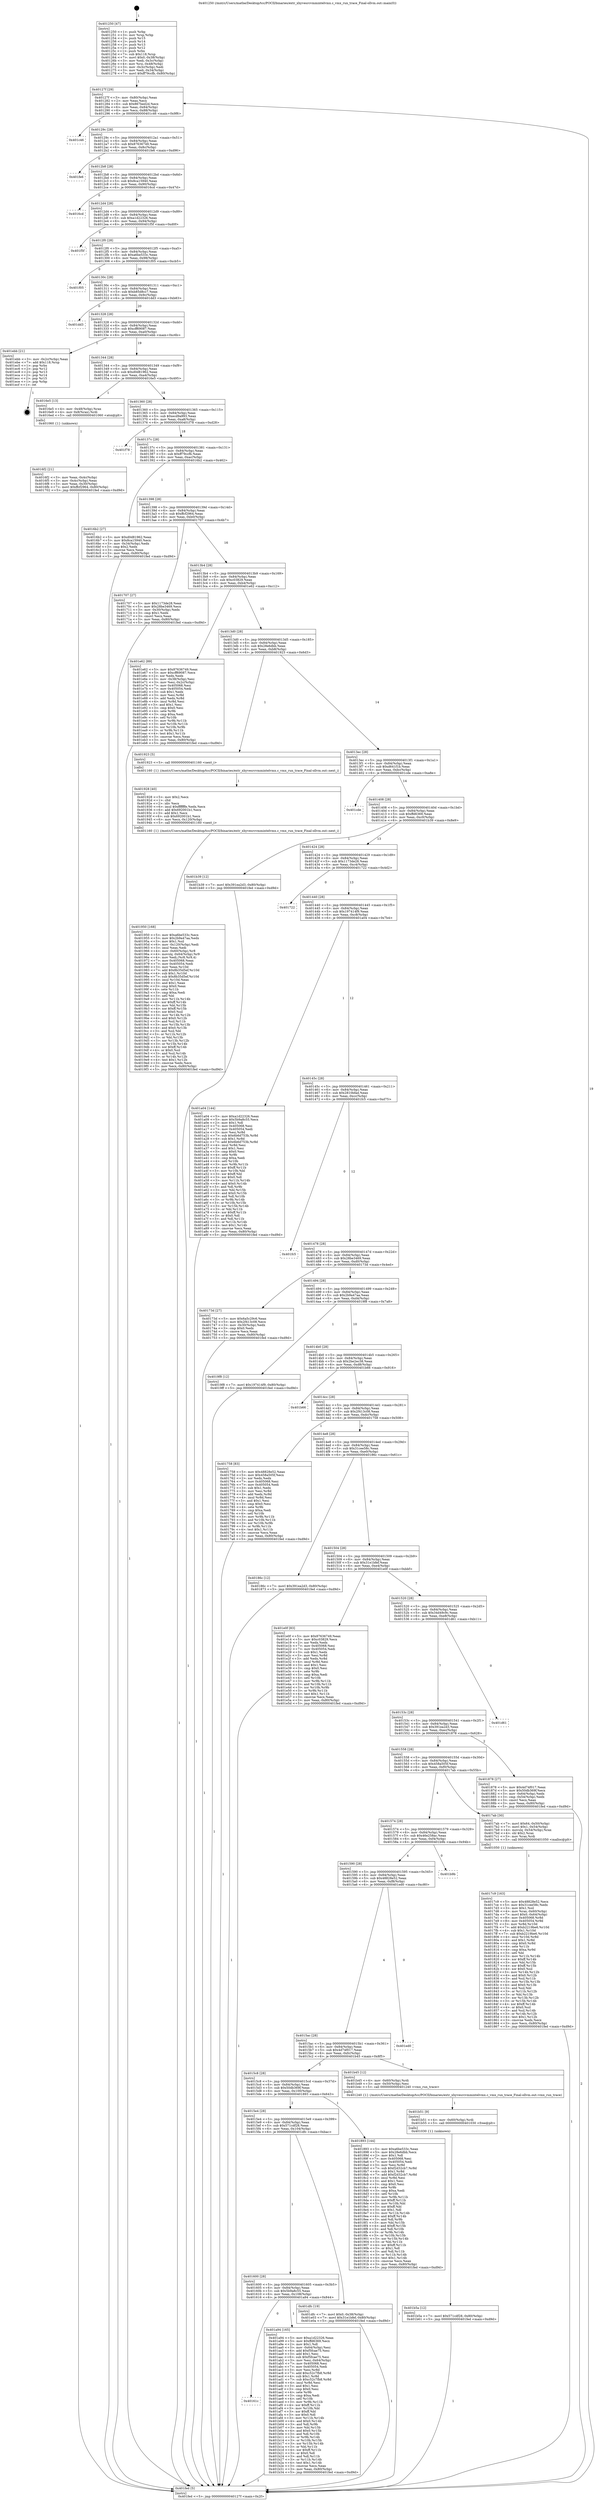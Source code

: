 digraph "0x401250" {
  label = "0x401250 (/mnt/c/Users/mathe/Desktop/tcc/POCII/binaries/extr_xhyvesrcvmmintelvmx.c_vmx_run_trace_Final-ollvm.out::main(0))"
  labelloc = "t"
  node[shape=record]

  Entry [label="",width=0.3,height=0.3,shape=circle,fillcolor=black,style=filled]
  "0x40127f" [label="{
     0x40127f [29]\l
     | [instrs]\l
     &nbsp;&nbsp;0x40127f \<+3\>: mov -0x80(%rbp),%eax\l
     &nbsp;&nbsp;0x401282 \<+2\>: mov %eax,%ecx\l
     &nbsp;&nbsp;0x401284 \<+6\>: sub $0x867bed2d,%ecx\l
     &nbsp;&nbsp;0x40128a \<+6\>: mov %eax,-0x84(%rbp)\l
     &nbsp;&nbsp;0x401290 \<+6\>: mov %ecx,-0x88(%rbp)\l
     &nbsp;&nbsp;0x401296 \<+6\>: je 0000000000401c46 \<main+0x9f6\>\l
  }"]
  "0x401c46" [label="{
     0x401c46\l
  }", style=dashed]
  "0x40129c" [label="{
     0x40129c [28]\l
     | [instrs]\l
     &nbsp;&nbsp;0x40129c \<+5\>: jmp 00000000004012a1 \<main+0x51\>\l
     &nbsp;&nbsp;0x4012a1 \<+6\>: mov -0x84(%rbp),%eax\l
     &nbsp;&nbsp;0x4012a7 \<+5\>: sub $0x87636749,%eax\l
     &nbsp;&nbsp;0x4012ac \<+6\>: mov %eax,-0x8c(%rbp)\l
     &nbsp;&nbsp;0x4012b2 \<+6\>: je 0000000000401fe6 \<main+0xd96\>\l
  }"]
  Exit [label="",width=0.3,height=0.3,shape=circle,fillcolor=black,style=filled,peripheries=2]
  "0x401fe6" [label="{
     0x401fe6\l
  }", style=dashed]
  "0x4012b8" [label="{
     0x4012b8 [28]\l
     | [instrs]\l
     &nbsp;&nbsp;0x4012b8 \<+5\>: jmp 00000000004012bd \<main+0x6d\>\l
     &nbsp;&nbsp;0x4012bd \<+6\>: mov -0x84(%rbp),%eax\l
     &nbsp;&nbsp;0x4012c3 \<+5\>: sub $0x8ca15940,%eax\l
     &nbsp;&nbsp;0x4012c8 \<+6\>: mov %eax,-0x90(%rbp)\l
     &nbsp;&nbsp;0x4012ce \<+6\>: je 00000000004016cd \<main+0x47d\>\l
  }"]
  "0x401b5a" [label="{
     0x401b5a [12]\l
     | [instrs]\l
     &nbsp;&nbsp;0x401b5a \<+7\>: movl $0x571cdf28,-0x80(%rbp)\l
     &nbsp;&nbsp;0x401b61 \<+5\>: jmp 0000000000401fed \<main+0xd9d\>\l
  }"]
  "0x4016cd" [label="{
     0x4016cd\l
  }", style=dashed]
  "0x4012d4" [label="{
     0x4012d4 [28]\l
     | [instrs]\l
     &nbsp;&nbsp;0x4012d4 \<+5\>: jmp 00000000004012d9 \<main+0x89\>\l
     &nbsp;&nbsp;0x4012d9 \<+6\>: mov -0x84(%rbp),%eax\l
     &nbsp;&nbsp;0x4012df \<+5\>: sub $0xa1d22326,%eax\l
     &nbsp;&nbsp;0x4012e4 \<+6\>: mov %eax,-0x94(%rbp)\l
     &nbsp;&nbsp;0x4012ea \<+6\>: je 0000000000401f5f \<main+0xd0f\>\l
  }"]
  "0x401b51" [label="{
     0x401b51 [9]\l
     | [instrs]\l
     &nbsp;&nbsp;0x401b51 \<+4\>: mov -0x60(%rbp),%rdi\l
     &nbsp;&nbsp;0x401b55 \<+5\>: call 0000000000401030 \<free@plt\>\l
     | [calls]\l
     &nbsp;&nbsp;0x401030 \{1\} (unknown)\l
  }"]
  "0x401f5f" [label="{
     0x401f5f\l
  }", style=dashed]
  "0x4012f0" [label="{
     0x4012f0 [28]\l
     | [instrs]\l
     &nbsp;&nbsp;0x4012f0 \<+5\>: jmp 00000000004012f5 \<main+0xa5\>\l
     &nbsp;&nbsp;0x4012f5 \<+6\>: mov -0x84(%rbp),%eax\l
     &nbsp;&nbsp;0x4012fb \<+5\>: sub $0xa6be533c,%eax\l
     &nbsp;&nbsp;0x401300 \<+6\>: mov %eax,-0x98(%rbp)\l
     &nbsp;&nbsp;0x401306 \<+6\>: je 0000000000401f05 \<main+0xcb5\>\l
  }"]
  "0x40161c" [label="{
     0x40161c\l
  }", style=dashed]
  "0x401f05" [label="{
     0x401f05\l
  }", style=dashed]
  "0x40130c" [label="{
     0x40130c [28]\l
     | [instrs]\l
     &nbsp;&nbsp;0x40130c \<+5\>: jmp 0000000000401311 \<main+0xc1\>\l
     &nbsp;&nbsp;0x401311 \<+6\>: mov -0x84(%rbp),%eax\l
     &nbsp;&nbsp;0x401317 \<+5\>: sub $0xb85d8cc7,%eax\l
     &nbsp;&nbsp;0x40131c \<+6\>: mov %eax,-0x9c(%rbp)\l
     &nbsp;&nbsp;0x401322 \<+6\>: je 0000000000401dd3 \<main+0xb83\>\l
  }"]
  "0x401a94" [label="{
     0x401a94 [165]\l
     | [instrs]\l
     &nbsp;&nbsp;0x401a94 \<+5\>: mov $0xa1d22326,%eax\l
     &nbsp;&nbsp;0x401a99 \<+5\>: mov $0xffd6369,%ecx\l
     &nbsp;&nbsp;0x401a9e \<+2\>: mov $0x1,%dl\l
     &nbsp;&nbsp;0x401aa0 \<+3\>: mov -0x64(%rbp),%esi\l
     &nbsp;&nbsp;0x401aa3 \<+6\>: add $0xf5fcae75,%esi\l
     &nbsp;&nbsp;0x401aa9 \<+3\>: add $0x1,%esi\l
     &nbsp;&nbsp;0x401aac \<+6\>: sub $0xf5fcae75,%esi\l
     &nbsp;&nbsp;0x401ab2 \<+3\>: mov %esi,-0x64(%rbp)\l
     &nbsp;&nbsp;0x401ab5 \<+7\>: mov 0x405068,%esi\l
     &nbsp;&nbsp;0x401abc \<+7\>: mov 0x405054,%edi\l
     &nbsp;&nbsp;0x401ac3 \<+3\>: mov %esi,%r8d\l
     &nbsp;&nbsp;0x401ac6 \<+7\>: add $0xc52c7fb8,%r8d\l
     &nbsp;&nbsp;0x401acd \<+4\>: sub $0x1,%r8d\l
     &nbsp;&nbsp;0x401ad1 \<+7\>: sub $0xc52c7fb8,%r8d\l
     &nbsp;&nbsp;0x401ad8 \<+4\>: imul %r8d,%esi\l
     &nbsp;&nbsp;0x401adc \<+3\>: and $0x1,%esi\l
     &nbsp;&nbsp;0x401adf \<+3\>: cmp $0x0,%esi\l
     &nbsp;&nbsp;0x401ae2 \<+4\>: sete %r9b\l
     &nbsp;&nbsp;0x401ae6 \<+3\>: cmp $0xa,%edi\l
     &nbsp;&nbsp;0x401ae9 \<+4\>: setl %r10b\l
     &nbsp;&nbsp;0x401aed \<+3\>: mov %r9b,%r11b\l
     &nbsp;&nbsp;0x401af0 \<+4\>: xor $0xff,%r11b\l
     &nbsp;&nbsp;0x401af4 \<+3\>: mov %r10b,%bl\l
     &nbsp;&nbsp;0x401af7 \<+3\>: xor $0xff,%bl\l
     &nbsp;&nbsp;0x401afa \<+3\>: xor $0x0,%dl\l
     &nbsp;&nbsp;0x401afd \<+3\>: mov %r11b,%r14b\l
     &nbsp;&nbsp;0x401b00 \<+4\>: and $0x0,%r14b\l
     &nbsp;&nbsp;0x401b04 \<+3\>: and %dl,%r9b\l
     &nbsp;&nbsp;0x401b07 \<+3\>: mov %bl,%r15b\l
     &nbsp;&nbsp;0x401b0a \<+4\>: and $0x0,%r15b\l
     &nbsp;&nbsp;0x401b0e \<+3\>: and %dl,%r10b\l
     &nbsp;&nbsp;0x401b11 \<+3\>: or %r9b,%r14b\l
     &nbsp;&nbsp;0x401b14 \<+3\>: or %r10b,%r15b\l
     &nbsp;&nbsp;0x401b17 \<+3\>: xor %r15b,%r14b\l
     &nbsp;&nbsp;0x401b1a \<+3\>: or %bl,%r11b\l
     &nbsp;&nbsp;0x401b1d \<+4\>: xor $0xff,%r11b\l
     &nbsp;&nbsp;0x401b21 \<+3\>: or $0x0,%dl\l
     &nbsp;&nbsp;0x401b24 \<+3\>: and %dl,%r11b\l
     &nbsp;&nbsp;0x401b27 \<+3\>: or %r11b,%r14b\l
     &nbsp;&nbsp;0x401b2a \<+4\>: test $0x1,%r14b\l
     &nbsp;&nbsp;0x401b2e \<+3\>: cmovne %ecx,%eax\l
     &nbsp;&nbsp;0x401b31 \<+3\>: mov %eax,-0x80(%rbp)\l
     &nbsp;&nbsp;0x401b34 \<+5\>: jmp 0000000000401fed \<main+0xd9d\>\l
  }"]
  "0x401dd3" [label="{
     0x401dd3\l
  }", style=dashed]
  "0x401328" [label="{
     0x401328 [28]\l
     | [instrs]\l
     &nbsp;&nbsp;0x401328 \<+5\>: jmp 000000000040132d \<main+0xdd\>\l
     &nbsp;&nbsp;0x40132d \<+6\>: mov -0x84(%rbp),%eax\l
     &nbsp;&nbsp;0x401333 \<+5\>: sub $0xcff69087,%eax\l
     &nbsp;&nbsp;0x401338 \<+6\>: mov %eax,-0xa0(%rbp)\l
     &nbsp;&nbsp;0x40133e \<+6\>: je 0000000000401ebb \<main+0xc6b\>\l
  }"]
  "0x401600" [label="{
     0x401600 [28]\l
     | [instrs]\l
     &nbsp;&nbsp;0x401600 \<+5\>: jmp 0000000000401605 \<main+0x3b5\>\l
     &nbsp;&nbsp;0x401605 \<+6\>: mov -0x84(%rbp),%eax\l
     &nbsp;&nbsp;0x40160b \<+5\>: sub $0x5b9a8c55,%eax\l
     &nbsp;&nbsp;0x401610 \<+6\>: mov %eax,-0x108(%rbp)\l
     &nbsp;&nbsp;0x401616 \<+6\>: je 0000000000401a94 \<main+0x844\>\l
  }"]
  "0x401ebb" [label="{
     0x401ebb [21]\l
     | [instrs]\l
     &nbsp;&nbsp;0x401ebb \<+3\>: mov -0x2c(%rbp),%eax\l
     &nbsp;&nbsp;0x401ebe \<+7\>: add $0x118,%rsp\l
     &nbsp;&nbsp;0x401ec5 \<+1\>: pop %rbx\l
     &nbsp;&nbsp;0x401ec6 \<+2\>: pop %r12\l
     &nbsp;&nbsp;0x401ec8 \<+2\>: pop %r13\l
     &nbsp;&nbsp;0x401eca \<+2\>: pop %r14\l
     &nbsp;&nbsp;0x401ecc \<+2\>: pop %r15\l
     &nbsp;&nbsp;0x401ece \<+1\>: pop %rbp\l
     &nbsp;&nbsp;0x401ecf \<+1\>: ret\l
  }"]
  "0x401344" [label="{
     0x401344 [28]\l
     | [instrs]\l
     &nbsp;&nbsp;0x401344 \<+5\>: jmp 0000000000401349 \<main+0xf9\>\l
     &nbsp;&nbsp;0x401349 \<+6\>: mov -0x84(%rbp),%eax\l
     &nbsp;&nbsp;0x40134f \<+5\>: sub $0xd0d81962,%eax\l
     &nbsp;&nbsp;0x401354 \<+6\>: mov %eax,-0xa4(%rbp)\l
     &nbsp;&nbsp;0x40135a \<+6\>: je 00000000004016e5 \<main+0x495\>\l
  }"]
  "0x401dfc" [label="{
     0x401dfc [19]\l
     | [instrs]\l
     &nbsp;&nbsp;0x401dfc \<+7\>: movl $0x0,-0x38(%rbp)\l
     &nbsp;&nbsp;0x401e03 \<+7\>: movl $0x31e1bfef,-0x80(%rbp)\l
     &nbsp;&nbsp;0x401e0a \<+5\>: jmp 0000000000401fed \<main+0xd9d\>\l
  }"]
  "0x4016e5" [label="{
     0x4016e5 [13]\l
     | [instrs]\l
     &nbsp;&nbsp;0x4016e5 \<+4\>: mov -0x48(%rbp),%rax\l
     &nbsp;&nbsp;0x4016e9 \<+4\>: mov 0x8(%rax),%rdi\l
     &nbsp;&nbsp;0x4016ed \<+5\>: call 0000000000401060 \<atoi@plt\>\l
     | [calls]\l
     &nbsp;&nbsp;0x401060 \{1\} (unknown)\l
  }"]
  "0x401360" [label="{
     0x401360 [28]\l
     | [instrs]\l
     &nbsp;&nbsp;0x401360 \<+5\>: jmp 0000000000401365 \<main+0x115\>\l
     &nbsp;&nbsp;0x401365 \<+6\>: mov -0x84(%rbp),%eax\l
     &nbsp;&nbsp;0x40136b \<+5\>: sub $0xecd9a993,%eax\l
     &nbsp;&nbsp;0x401370 \<+6\>: mov %eax,-0xa8(%rbp)\l
     &nbsp;&nbsp;0x401376 \<+6\>: je 0000000000401f78 \<main+0xd28\>\l
  }"]
  "0x401950" [label="{
     0x401950 [168]\l
     | [instrs]\l
     &nbsp;&nbsp;0x401950 \<+5\>: mov $0xa6be533c,%ecx\l
     &nbsp;&nbsp;0x401955 \<+5\>: mov $0x2b9a47aa,%edx\l
     &nbsp;&nbsp;0x40195a \<+3\>: mov $0x1,%sil\l
     &nbsp;&nbsp;0x40195d \<+6\>: mov -0x120(%rbp),%edi\l
     &nbsp;&nbsp;0x401963 \<+3\>: imul %eax,%edi\l
     &nbsp;&nbsp;0x401966 \<+4\>: mov -0x60(%rbp),%r8\l
     &nbsp;&nbsp;0x40196a \<+4\>: movslq -0x64(%rbp),%r9\l
     &nbsp;&nbsp;0x40196e \<+4\>: mov %edi,(%r8,%r9,4)\l
     &nbsp;&nbsp;0x401972 \<+7\>: mov 0x405068,%eax\l
     &nbsp;&nbsp;0x401979 \<+7\>: mov 0x405054,%edi\l
     &nbsp;&nbsp;0x401980 \<+3\>: mov %eax,%r10d\l
     &nbsp;&nbsp;0x401983 \<+7\>: add $0x8b35d5ef,%r10d\l
     &nbsp;&nbsp;0x40198a \<+4\>: sub $0x1,%r10d\l
     &nbsp;&nbsp;0x40198e \<+7\>: sub $0x8b35d5ef,%r10d\l
     &nbsp;&nbsp;0x401995 \<+4\>: imul %r10d,%eax\l
     &nbsp;&nbsp;0x401999 \<+3\>: and $0x1,%eax\l
     &nbsp;&nbsp;0x40199c \<+3\>: cmp $0x0,%eax\l
     &nbsp;&nbsp;0x40199f \<+4\>: sete %r11b\l
     &nbsp;&nbsp;0x4019a3 \<+3\>: cmp $0xa,%edi\l
     &nbsp;&nbsp;0x4019a6 \<+3\>: setl %bl\l
     &nbsp;&nbsp;0x4019a9 \<+3\>: mov %r11b,%r14b\l
     &nbsp;&nbsp;0x4019ac \<+4\>: xor $0xff,%r14b\l
     &nbsp;&nbsp;0x4019b0 \<+3\>: mov %bl,%r15b\l
     &nbsp;&nbsp;0x4019b3 \<+4\>: xor $0xff,%r15b\l
     &nbsp;&nbsp;0x4019b7 \<+4\>: xor $0x0,%sil\l
     &nbsp;&nbsp;0x4019bb \<+3\>: mov %r14b,%r12b\l
     &nbsp;&nbsp;0x4019be \<+4\>: and $0x0,%r12b\l
     &nbsp;&nbsp;0x4019c2 \<+3\>: and %sil,%r11b\l
     &nbsp;&nbsp;0x4019c5 \<+3\>: mov %r15b,%r13b\l
     &nbsp;&nbsp;0x4019c8 \<+4\>: and $0x0,%r13b\l
     &nbsp;&nbsp;0x4019cc \<+3\>: and %sil,%bl\l
     &nbsp;&nbsp;0x4019cf \<+3\>: or %r11b,%r12b\l
     &nbsp;&nbsp;0x4019d2 \<+3\>: or %bl,%r13b\l
     &nbsp;&nbsp;0x4019d5 \<+3\>: xor %r13b,%r12b\l
     &nbsp;&nbsp;0x4019d8 \<+3\>: or %r15b,%r14b\l
     &nbsp;&nbsp;0x4019db \<+4\>: xor $0xff,%r14b\l
     &nbsp;&nbsp;0x4019df \<+4\>: or $0x0,%sil\l
     &nbsp;&nbsp;0x4019e3 \<+3\>: and %sil,%r14b\l
     &nbsp;&nbsp;0x4019e6 \<+3\>: or %r14b,%r12b\l
     &nbsp;&nbsp;0x4019e9 \<+4\>: test $0x1,%r12b\l
     &nbsp;&nbsp;0x4019ed \<+3\>: cmovne %edx,%ecx\l
     &nbsp;&nbsp;0x4019f0 \<+3\>: mov %ecx,-0x80(%rbp)\l
     &nbsp;&nbsp;0x4019f3 \<+5\>: jmp 0000000000401fed \<main+0xd9d\>\l
  }"]
  "0x401f78" [label="{
     0x401f78\l
  }", style=dashed]
  "0x40137c" [label="{
     0x40137c [28]\l
     | [instrs]\l
     &nbsp;&nbsp;0x40137c \<+5\>: jmp 0000000000401381 \<main+0x131\>\l
     &nbsp;&nbsp;0x401381 \<+6\>: mov -0x84(%rbp),%eax\l
     &nbsp;&nbsp;0x401387 \<+5\>: sub $0xff79ccfb,%eax\l
     &nbsp;&nbsp;0x40138c \<+6\>: mov %eax,-0xac(%rbp)\l
     &nbsp;&nbsp;0x401392 \<+6\>: je 00000000004016b2 \<main+0x462\>\l
  }"]
  "0x401928" [label="{
     0x401928 [40]\l
     | [instrs]\l
     &nbsp;&nbsp;0x401928 \<+5\>: mov $0x2,%ecx\l
     &nbsp;&nbsp;0x40192d \<+1\>: cltd\l
     &nbsp;&nbsp;0x40192e \<+2\>: idiv %ecx\l
     &nbsp;&nbsp;0x401930 \<+6\>: imul $0xfffffffe,%edx,%ecx\l
     &nbsp;&nbsp;0x401936 \<+6\>: add $0x692001b1,%ecx\l
     &nbsp;&nbsp;0x40193c \<+3\>: add $0x1,%ecx\l
     &nbsp;&nbsp;0x40193f \<+6\>: sub $0x692001b1,%ecx\l
     &nbsp;&nbsp;0x401945 \<+6\>: mov %ecx,-0x120(%rbp)\l
     &nbsp;&nbsp;0x40194b \<+5\>: call 0000000000401160 \<next_i\>\l
     | [calls]\l
     &nbsp;&nbsp;0x401160 \{1\} (/mnt/c/Users/mathe/Desktop/tcc/POCII/binaries/extr_xhyvesrcvmmintelvmx.c_vmx_run_trace_Final-ollvm.out::next_i)\l
  }"]
  "0x4016b2" [label="{
     0x4016b2 [27]\l
     | [instrs]\l
     &nbsp;&nbsp;0x4016b2 \<+5\>: mov $0xd0d81962,%eax\l
     &nbsp;&nbsp;0x4016b7 \<+5\>: mov $0x8ca15940,%ecx\l
     &nbsp;&nbsp;0x4016bc \<+3\>: mov -0x34(%rbp),%edx\l
     &nbsp;&nbsp;0x4016bf \<+3\>: cmp $0x2,%edx\l
     &nbsp;&nbsp;0x4016c2 \<+3\>: cmovne %ecx,%eax\l
     &nbsp;&nbsp;0x4016c5 \<+3\>: mov %eax,-0x80(%rbp)\l
     &nbsp;&nbsp;0x4016c8 \<+5\>: jmp 0000000000401fed \<main+0xd9d\>\l
  }"]
  "0x401398" [label="{
     0x401398 [28]\l
     | [instrs]\l
     &nbsp;&nbsp;0x401398 \<+5\>: jmp 000000000040139d \<main+0x14d\>\l
     &nbsp;&nbsp;0x40139d \<+6\>: mov -0x84(%rbp),%eax\l
     &nbsp;&nbsp;0x4013a3 \<+5\>: sub $0xffcf2964,%eax\l
     &nbsp;&nbsp;0x4013a8 \<+6\>: mov %eax,-0xb0(%rbp)\l
     &nbsp;&nbsp;0x4013ae \<+6\>: je 0000000000401707 \<main+0x4b7\>\l
  }"]
  "0x401fed" [label="{
     0x401fed [5]\l
     | [instrs]\l
     &nbsp;&nbsp;0x401fed \<+5\>: jmp 000000000040127f \<main+0x2f\>\l
  }"]
  "0x401250" [label="{
     0x401250 [47]\l
     | [instrs]\l
     &nbsp;&nbsp;0x401250 \<+1\>: push %rbp\l
     &nbsp;&nbsp;0x401251 \<+3\>: mov %rsp,%rbp\l
     &nbsp;&nbsp;0x401254 \<+2\>: push %r15\l
     &nbsp;&nbsp;0x401256 \<+2\>: push %r14\l
     &nbsp;&nbsp;0x401258 \<+2\>: push %r13\l
     &nbsp;&nbsp;0x40125a \<+2\>: push %r12\l
     &nbsp;&nbsp;0x40125c \<+1\>: push %rbx\l
     &nbsp;&nbsp;0x40125d \<+7\>: sub $0x118,%rsp\l
     &nbsp;&nbsp;0x401264 \<+7\>: movl $0x0,-0x38(%rbp)\l
     &nbsp;&nbsp;0x40126b \<+3\>: mov %edi,-0x3c(%rbp)\l
     &nbsp;&nbsp;0x40126e \<+4\>: mov %rsi,-0x48(%rbp)\l
     &nbsp;&nbsp;0x401272 \<+3\>: mov -0x3c(%rbp),%edi\l
     &nbsp;&nbsp;0x401275 \<+3\>: mov %edi,-0x34(%rbp)\l
     &nbsp;&nbsp;0x401278 \<+7\>: movl $0xff79ccfb,-0x80(%rbp)\l
  }"]
  "0x4016f2" [label="{
     0x4016f2 [21]\l
     | [instrs]\l
     &nbsp;&nbsp;0x4016f2 \<+3\>: mov %eax,-0x4c(%rbp)\l
     &nbsp;&nbsp;0x4016f5 \<+3\>: mov -0x4c(%rbp),%eax\l
     &nbsp;&nbsp;0x4016f8 \<+3\>: mov %eax,-0x30(%rbp)\l
     &nbsp;&nbsp;0x4016fb \<+7\>: movl $0xffcf2964,-0x80(%rbp)\l
     &nbsp;&nbsp;0x401702 \<+5\>: jmp 0000000000401fed \<main+0xd9d\>\l
  }"]
  "0x4015e4" [label="{
     0x4015e4 [28]\l
     | [instrs]\l
     &nbsp;&nbsp;0x4015e4 \<+5\>: jmp 00000000004015e9 \<main+0x399\>\l
     &nbsp;&nbsp;0x4015e9 \<+6\>: mov -0x84(%rbp),%eax\l
     &nbsp;&nbsp;0x4015ef \<+5\>: sub $0x571cdf28,%eax\l
     &nbsp;&nbsp;0x4015f4 \<+6\>: mov %eax,-0x104(%rbp)\l
     &nbsp;&nbsp;0x4015fa \<+6\>: je 0000000000401dfc \<main+0xbac\>\l
  }"]
  "0x401707" [label="{
     0x401707 [27]\l
     | [instrs]\l
     &nbsp;&nbsp;0x401707 \<+5\>: mov $0x1173de28,%eax\l
     &nbsp;&nbsp;0x40170c \<+5\>: mov $0x28be3469,%ecx\l
     &nbsp;&nbsp;0x401711 \<+3\>: mov -0x30(%rbp),%edx\l
     &nbsp;&nbsp;0x401714 \<+3\>: cmp $0x1,%edx\l
     &nbsp;&nbsp;0x401717 \<+3\>: cmovl %ecx,%eax\l
     &nbsp;&nbsp;0x40171a \<+3\>: mov %eax,-0x80(%rbp)\l
     &nbsp;&nbsp;0x40171d \<+5\>: jmp 0000000000401fed \<main+0xd9d\>\l
  }"]
  "0x4013b4" [label="{
     0x4013b4 [28]\l
     | [instrs]\l
     &nbsp;&nbsp;0x4013b4 \<+5\>: jmp 00000000004013b9 \<main+0x169\>\l
     &nbsp;&nbsp;0x4013b9 \<+6\>: mov -0x84(%rbp),%eax\l
     &nbsp;&nbsp;0x4013bf \<+5\>: sub $0xc03829,%eax\l
     &nbsp;&nbsp;0x4013c4 \<+6\>: mov %eax,-0xb4(%rbp)\l
     &nbsp;&nbsp;0x4013ca \<+6\>: je 0000000000401e62 \<main+0xc12\>\l
  }"]
  "0x401893" [label="{
     0x401893 [144]\l
     | [instrs]\l
     &nbsp;&nbsp;0x401893 \<+5\>: mov $0xa6be533c,%eax\l
     &nbsp;&nbsp;0x401898 \<+5\>: mov $0x28e6dbb,%ecx\l
     &nbsp;&nbsp;0x40189d \<+2\>: mov $0x1,%dl\l
     &nbsp;&nbsp;0x40189f \<+7\>: mov 0x405068,%esi\l
     &nbsp;&nbsp;0x4018a6 \<+7\>: mov 0x405054,%edi\l
     &nbsp;&nbsp;0x4018ad \<+3\>: mov %esi,%r8d\l
     &nbsp;&nbsp;0x4018b0 \<+7\>: sub $0xf2d32cb7,%r8d\l
     &nbsp;&nbsp;0x4018b7 \<+4\>: sub $0x1,%r8d\l
     &nbsp;&nbsp;0x4018bb \<+7\>: add $0xf2d32cb7,%r8d\l
     &nbsp;&nbsp;0x4018c2 \<+4\>: imul %r8d,%esi\l
     &nbsp;&nbsp;0x4018c6 \<+3\>: and $0x1,%esi\l
     &nbsp;&nbsp;0x4018c9 \<+3\>: cmp $0x0,%esi\l
     &nbsp;&nbsp;0x4018cc \<+4\>: sete %r9b\l
     &nbsp;&nbsp;0x4018d0 \<+3\>: cmp $0xa,%edi\l
     &nbsp;&nbsp;0x4018d3 \<+4\>: setl %r10b\l
     &nbsp;&nbsp;0x4018d7 \<+3\>: mov %r9b,%r11b\l
     &nbsp;&nbsp;0x4018da \<+4\>: xor $0xff,%r11b\l
     &nbsp;&nbsp;0x4018de \<+3\>: mov %r10b,%bl\l
     &nbsp;&nbsp;0x4018e1 \<+3\>: xor $0xff,%bl\l
     &nbsp;&nbsp;0x4018e4 \<+3\>: xor $0x1,%dl\l
     &nbsp;&nbsp;0x4018e7 \<+3\>: mov %r11b,%r14b\l
     &nbsp;&nbsp;0x4018ea \<+4\>: and $0xff,%r14b\l
     &nbsp;&nbsp;0x4018ee \<+3\>: and %dl,%r9b\l
     &nbsp;&nbsp;0x4018f1 \<+3\>: mov %bl,%r15b\l
     &nbsp;&nbsp;0x4018f4 \<+4\>: and $0xff,%r15b\l
     &nbsp;&nbsp;0x4018f8 \<+3\>: and %dl,%r10b\l
     &nbsp;&nbsp;0x4018fb \<+3\>: or %r9b,%r14b\l
     &nbsp;&nbsp;0x4018fe \<+3\>: or %r10b,%r15b\l
     &nbsp;&nbsp;0x401901 \<+3\>: xor %r15b,%r14b\l
     &nbsp;&nbsp;0x401904 \<+3\>: or %bl,%r11b\l
     &nbsp;&nbsp;0x401907 \<+4\>: xor $0xff,%r11b\l
     &nbsp;&nbsp;0x40190b \<+3\>: or $0x1,%dl\l
     &nbsp;&nbsp;0x40190e \<+3\>: and %dl,%r11b\l
     &nbsp;&nbsp;0x401911 \<+3\>: or %r11b,%r14b\l
     &nbsp;&nbsp;0x401914 \<+4\>: test $0x1,%r14b\l
     &nbsp;&nbsp;0x401918 \<+3\>: cmovne %ecx,%eax\l
     &nbsp;&nbsp;0x40191b \<+3\>: mov %eax,-0x80(%rbp)\l
     &nbsp;&nbsp;0x40191e \<+5\>: jmp 0000000000401fed \<main+0xd9d\>\l
  }"]
  "0x401e62" [label="{
     0x401e62 [89]\l
     | [instrs]\l
     &nbsp;&nbsp;0x401e62 \<+5\>: mov $0x87636749,%eax\l
     &nbsp;&nbsp;0x401e67 \<+5\>: mov $0xcff69087,%ecx\l
     &nbsp;&nbsp;0x401e6c \<+2\>: xor %edx,%edx\l
     &nbsp;&nbsp;0x401e6e \<+3\>: mov -0x38(%rbp),%esi\l
     &nbsp;&nbsp;0x401e71 \<+3\>: mov %esi,-0x2c(%rbp)\l
     &nbsp;&nbsp;0x401e74 \<+7\>: mov 0x405068,%esi\l
     &nbsp;&nbsp;0x401e7b \<+7\>: mov 0x405054,%edi\l
     &nbsp;&nbsp;0x401e82 \<+3\>: sub $0x1,%edx\l
     &nbsp;&nbsp;0x401e85 \<+3\>: mov %esi,%r8d\l
     &nbsp;&nbsp;0x401e88 \<+3\>: add %edx,%r8d\l
     &nbsp;&nbsp;0x401e8b \<+4\>: imul %r8d,%esi\l
     &nbsp;&nbsp;0x401e8f \<+3\>: and $0x1,%esi\l
     &nbsp;&nbsp;0x401e92 \<+3\>: cmp $0x0,%esi\l
     &nbsp;&nbsp;0x401e95 \<+4\>: sete %r9b\l
     &nbsp;&nbsp;0x401e99 \<+3\>: cmp $0xa,%edi\l
     &nbsp;&nbsp;0x401e9c \<+4\>: setl %r10b\l
     &nbsp;&nbsp;0x401ea0 \<+3\>: mov %r9b,%r11b\l
     &nbsp;&nbsp;0x401ea3 \<+3\>: and %r10b,%r11b\l
     &nbsp;&nbsp;0x401ea6 \<+3\>: xor %r10b,%r9b\l
     &nbsp;&nbsp;0x401ea9 \<+3\>: or %r9b,%r11b\l
     &nbsp;&nbsp;0x401eac \<+4\>: test $0x1,%r11b\l
     &nbsp;&nbsp;0x401eb0 \<+3\>: cmovne %ecx,%eax\l
     &nbsp;&nbsp;0x401eb3 \<+3\>: mov %eax,-0x80(%rbp)\l
     &nbsp;&nbsp;0x401eb6 \<+5\>: jmp 0000000000401fed \<main+0xd9d\>\l
  }"]
  "0x4013d0" [label="{
     0x4013d0 [28]\l
     | [instrs]\l
     &nbsp;&nbsp;0x4013d0 \<+5\>: jmp 00000000004013d5 \<main+0x185\>\l
     &nbsp;&nbsp;0x4013d5 \<+6\>: mov -0x84(%rbp),%eax\l
     &nbsp;&nbsp;0x4013db \<+5\>: sub $0x28e6dbb,%eax\l
     &nbsp;&nbsp;0x4013e0 \<+6\>: mov %eax,-0xb8(%rbp)\l
     &nbsp;&nbsp;0x4013e6 \<+6\>: je 0000000000401923 \<main+0x6d3\>\l
  }"]
  "0x4015c8" [label="{
     0x4015c8 [28]\l
     | [instrs]\l
     &nbsp;&nbsp;0x4015c8 \<+5\>: jmp 00000000004015cd \<main+0x37d\>\l
     &nbsp;&nbsp;0x4015cd \<+6\>: mov -0x84(%rbp),%eax\l
     &nbsp;&nbsp;0x4015d3 \<+5\>: sub $0x50db369f,%eax\l
     &nbsp;&nbsp;0x4015d8 \<+6\>: mov %eax,-0x100(%rbp)\l
     &nbsp;&nbsp;0x4015de \<+6\>: je 0000000000401893 \<main+0x643\>\l
  }"]
  "0x401923" [label="{
     0x401923 [5]\l
     | [instrs]\l
     &nbsp;&nbsp;0x401923 \<+5\>: call 0000000000401160 \<next_i\>\l
     | [calls]\l
     &nbsp;&nbsp;0x401160 \{1\} (/mnt/c/Users/mathe/Desktop/tcc/POCII/binaries/extr_xhyvesrcvmmintelvmx.c_vmx_run_trace_Final-ollvm.out::next_i)\l
  }"]
  "0x4013ec" [label="{
     0x4013ec [28]\l
     | [instrs]\l
     &nbsp;&nbsp;0x4013ec \<+5\>: jmp 00000000004013f1 \<main+0x1a1\>\l
     &nbsp;&nbsp;0x4013f1 \<+6\>: mov -0x84(%rbp),%eax\l
     &nbsp;&nbsp;0x4013f7 \<+5\>: sub $0xd641f1b,%eax\l
     &nbsp;&nbsp;0x4013fc \<+6\>: mov %eax,-0xbc(%rbp)\l
     &nbsp;&nbsp;0x401402 \<+6\>: je 0000000000401cde \<main+0xa8e\>\l
  }"]
  "0x401b45" [label="{
     0x401b45 [12]\l
     | [instrs]\l
     &nbsp;&nbsp;0x401b45 \<+4\>: mov -0x60(%rbp),%rdi\l
     &nbsp;&nbsp;0x401b49 \<+3\>: mov -0x50(%rbp),%esi\l
     &nbsp;&nbsp;0x401b4c \<+5\>: call 0000000000401240 \<vmx_run_trace\>\l
     | [calls]\l
     &nbsp;&nbsp;0x401240 \{1\} (/mnt/c/Users/mathe/Desktop/tcc/POCII/binaries/extr_xhyvesrcvmmintelvmx.c_vmx_run_trace_Final-ollvm.out::vmx_run_trace)\l
  }"]
  "0x401cde" [label="{
     0x401cde\l
  }", style=dashed]
  "0x401408" [label="{
     0x401408 [28]\l
     | [instrs]\l
     &nbsp;&nbsp;0x401408 \<+5\>: jmp 000000000040140d \<main+0x1bd\>\l
     &nbsp;&nbsp;0x40140d \<+6\>: mov -0x84(%rbp),%eax\l
     &nbsp;&nbsp;0x401413 \<+5\>: sub $0xffd6369,%eax\l
     &nbsp;&nbsp;0x401418 \<+6\>: mov %eax,-0xc0(%rbp)\l
     &nbsp;&nbsp;0x40141e \<+6\>: je 0000000000401b39 \<main+0x8e9\>\l
  }"]
  "0x4015ac" [label="{
     0x4015ac [28]\l
     | [instrs]\l
     &nbsp;&nbsp;0x4015ac \<+5\>: jmp 00000000004015b1 \<main+0x361\>\l
     &nbsp;&nbsp;0x4015b1 \<+6\>: mov -0x84(%rbp),%eax\l
     &nbsp;&nbsp;0x4015b7 \<+5\>: sub $0x4d74f017,%eax\l
     &nbsp;&nbsp;0x4015bc \<+6\>: mov %eax,-0xfc(%rbp)\l
     &nbsp;&nbsp;0x4015c2 \<+6\>: je 0000000000401b45 \<main+0x8f5\>\l
  }"]
  "0x401b39" [label="{
     0x401b39 [12]\l
     | [instrs]\l
     &nbsp;&nbsp;0x401b39 \<+7\>: movl $0x391ea2d3,-0x80(%rbp)\l
     &nbsp;&nbsp;0x401b40 \<+5\>: jmp 0000000000401fed \<main+0xd9d\>\l
  }"]
  "0x401424" [label="{
     0x401424 [28]\l
     | [instrs]\l
     &nbsp;&nbsp;0x401424 \<+5\>: jmp 0000000000401429 \<main+0x1d9\>\l
     &nbsp;&nbsp;0x401429 \<+6\>: mov -0x84(%rbp),%eax\l
     &nbsp;&nbsp;0x40142f \<+5\>: sub $0x1173de28,%eax\l
     &nbsp;&nbsp;0x401434 \<+6\>: mov %eax,-0xc4(%rbp)\l
     &nbsp;&nbsp;0x40143a \<+6\>: je 0000000000401722 \<main+0x4d2\>\l
  }"]
  "0x401ed0" [label="{
     0x401ed0\l
  }", style=dashed]
  "0x401722" [label="{
     0x401722\l
  }", style=dashed]
  "0x401440" [label="{
     0x401440 [28]\l
     | [instrs]\l
     &nbsp;&nbsp;0x401440 \<+5\>: jmp 0000000000401445 \<main+0x1f5\>\l
     &nbsp;&nbsp;0x401445 \<+6\>: mov -0x84(%rbp),%eax\l
     &nbsp;&nbsp;0x40144b \<+5\>: sub $0x197414f9,%eax\l
     &nbsp;&nbsp;0x401450 \<+6\>: mov %eax,-0xc8(%rbp)\l
     &nbsp;&nbsp;0x401456 \<+6\>: je 0000000000401a04 \<main+0x7b4\>\l
  }"]
  "0x401590" [label="{
     0x401590 [28]\l
     | [instrs]\l
     &nbsp;&nbsp;0x401590 \<+5\>: jmp 0000000000401595 \<main+0x345\>\l
     &nbsp;&nbsp;0x401595 \<+6\>: mov -0x84(%rbp),%eax\l
     &nbsp;&nbsp;0x40159b \<+5\>: sub $0x48828e52,%eax\l
     &nbsp;&nbsp;0x4015a0 \<+6\>: mov %eax,-0xf8(%rbp)\l
     &nbsp;&nbsp;0x4015a6 \<+6\>: je 0000000000401ed0 \<main+0xc80\>\l
  }"]
  "0x401a04" [label="{
     0x401a04 [144]\l
     | [instrs]\l
     &nbsp;&nbsp;0x401a04 \<+5\>: mov $0xa1d22326,%eax\l
     &nbsp;&nbsp;0x401a09 \<+5\>: mov $0x5b9a8c55,%ecx\l
     &nbsp;&nbsp;0x401a0e \<+2\>: mov $0x1,%dl\l
     &nbsp;&nbsp;0x401a10 \<+7\>: mov 0x405068,%esi\l
     &nbsp;&nbsp;0x401a17 \<+7\>: mov 0x405054,%edi\l
     &nbsp;&nbsp;0x401a1e \<+3\>: mov %esi,%r8d\l
     &nbsp;&nbsp;0x401a21 \<+7\>: sub $0x6b6d753b,%r8d\l
     &nbsp;&nbsp;0x401a28 \<+4\>: sub $0x1,%r8d\l
     &nbsp;&nbsp;0x401a2c \<+7\>: add $0x6b6d753b,%r8d\l
     &nbsp;&nbsp;0x401a33 \<+4\>: imul %r8d,%esi\l
     &nbsp;&nbsp;0x401a37 \<+3\>: and $0x1,%esi\l
     &nbsp;&nbsp;0x401a3a \<+3\>: cmp $0x0,%esi\l
     &nbsp;&nbsp;0x401a3d \<+4\>: sete %r9b\l
     &nbsp;&nbsp;0x401a41 \<+3\>: cmp $0xa,%edi\l
     &nbsp;&nbsp;0x401a44 \<+4\>: setl %r10b\l
     &nbsp;&nbsp;0x401a48 \<+3\>: mov %r9b,%r11b\l
     &nbsp;&nbsp;0x401a4b \<+4\>: xor $0xff,%r11b\l
     &nbsp;&nbsp;0x401a4f \<+3\>: mov %r10b,%bl\l
     &nbsp;&nbsp;0x401a52 \<+3\>: xor $0xff,%bl\l
     &nbsp;&nbsp;0x401a55 \<+3\>: xor $0x0,%dl\l
     &nbsp;&nbsp;0x401a58 \<+3\>: mov %r11b,%r14b\l
     &nbsp;&nbsp;0x401a5b \<+4\>: and $0x0,%r14b\l
     &nbsp;&nbsp;0x401a5f \<+3\>: and %dl,%r9b\l
     &nbsp;&nbsp;0x401a62 \<+3\>: mov %bl,%r15b\l
     &nbsp;&nbsp;0x401a65 \<+4\>: and $0x0,%r15b\l
     &nbsp;&nbsp;0x401a69 \<+3\>: and %dl,%r10b\l
     &nbsp;&nbsp;0x401a6c \<+3\>: or %r9b,%r14b\l
     &nbsp;&nbsp;0x401a6f \<+3\>: or %r10b,%r15b\l
     &nbsp;&nbsp;0x401a72 \<+3\>: xor %r15b,%r14b\l
     &nbsp;&nbsp;0x401a75 \<+3\>: or %bl,%r11b\l
     &nbsp;&nbsp;0x401a78 \<+4\>: xor $0xff,%r11b\l
     &nbsp;&nbsp;0x401a7c \<+3\>: or $0x0,%dl\l
     &nbsp;&nbsp;0x401a7f \<+3\>: and %dl,%r11b\l
     &nbsp;&nbsp;0x401a82 \<+3\>: or %r11b,%r14b\l
     &nbsp;&nbsp;0x401a85 \<+4\>: test $0x1,%r14b\l
     &nbsp;&nbsp;0x401a89 \<+3\>: cmovne %ecx,%eax\l
     &nbsp;&nbsp;0x401a8c \<+3\>: mov %eax,-0x80(%rbp)\l
     &nbsp;&nbsp;0x401a8f \<+5\>: jmp 0000000000401fed \<main+0xd9d\>\l
  }"]
  "0x40145c" [label="{
     0x40145c [28]\l
     | [instrs]\l
     &nbsp;&nbsp;0x40145c \<+5\>: jmp 0000000000401461 \<main+0x211\>\l
     &nbsp;&nbsp;0x401461 \<+6\>: mov -0x84(%rbp),%eax\l
     &nbsp;&nbsp;0x401467 \<+5\>: sub $0x2810bfad,%eax\l
     &nbsp;&nbsp;0x40146c \<+6\>: mov %eax,-0xcc(%rbp)\l
     &nbsp;&nbsp;0x401472 \<+6\>: je 0000000000401fc5 \<main+0xd75\>\l
  }"]
  "0x401b9b" [label="{
     0x401b9b\l
  }", style=dashed]
  "0x401fc5" [label="{
     0x401fc5\l
  }", style=dashed]
  "0x401478" [label="{
     0x401478 [28]\l
     | [instrs]\l
     &nbsp;&nbsp;0x401478 \<+5\>: jmp 000000000040147d \<main+0x22d\>\l
     &nbsp;&nbsp;0x40147d \<+6\>: mov -0x84(%rbp),%eax\l
     &nbsp;&nbsp;0x401483 \<+5\>: sub $0x28be3469,%eax\l
     &nbsp;&nbsp;0x401488 \<+6\>: mov %eax,-0xd0(%rbp)\l
     &nbsp;&nbsp;0x40148e \<+6\>: je 000000000040173d \<main+0x4ed\>\l
  }"]
  "0x4017c9" [label="{
     0x4017c9 [163]\l
     | [instrs]\l
     &nbsp;&nbsp;0x4017c9 \<+5\>: mov $0x48828e52,%ecx\l
     &nbsp;&nbsp;0x4017ce \<+5\>: mov $0x31cee58c,%edx\l
     &nbsp;&nbsp;0x4017d3 \<+3\>: mov $0x1,%sil\l
     &nbsp;&nbsp;0x4017d6 \<+4\>: mov %rax,-0x60(%rbp)\l
     &nbsp;&nbsp;0x4017da \<+7\>: movl $0x0,-0x64(%rbp)\l
     &nbsp;&nbsp;0x4017e1 \<+8\>: mov 0x405068,%r8d\l
     &nbsp;&nbsp;0x4017e9 \<+8\>: mov 0x405054,%r9d\l
     &nbsp;&nbsp;0x4017f1 \<+3\>: mov %r8d,%r10d\l
     &nbsp;&nbsp;0x4017f4 \<+7\>: add $0xb2219be6,%r10d\l
     &nbsp;&nbsp;0x4017fb \<+4\>: sub $0x1,%r10d\l
     &nbsp;&nbsp;0x4017ff \<+7\>: sub $0xb2219be6,%r10d\l
     &nbsp;&nbsp;0x401806 \<+4\>: imul %r10d,%r8d\l
     &nbsp;&nbsp;0x40180a \<+4\>: and $0x1,%r8d\l
     &nbsp;&nbsp;0x40180e \<+4\>: cmp $0x0,%r8d\l
     &nbsp;&nbsp;0x401812 \<+4\>: sete %r11b\l
     &nbsp;&nbsp;0x401816 \<+4\>: cmp $0xa,%r9d\l
     &nbsp;&nbsp;0x40181a \<+3\>: setl %bl\l
     &nbsp;&nbsp;0x40181d \<+3\>: mov %r11b,%r14b\l
     &nbsp;&nbsp;0x401820 \<+4\>: xor $0xff,%r14b\l
     &nbsp;&nbsp;0x401824 \<+3\>: mov %bl,%r15b\l
     &nbsp;&nbsp;0x401827 \<+4\>: xor $0xff,%r15b\l
     &nbsp;&nbsp;0x40182b \<+4\>: xor $0x0,%sil\l
     &nbsp;&nbsp;0x40182f \<+3\>: mov %r14b,%r12b\l
     &nbsp;&nbsp;0x401832 \<+4\>: and $0x0,%r12b\l
     &nbsp;&nbsp;0x401836 \<+3\>: and %sil,%r11b\l
     &nbsp;&nbsp;0x401839 \<+3\>: mov %r15b,%r13b\l
     &nbsp;&nbsp;0x40183c \<+4\>: and $0x0,%r13b\l
     &nbsp;&nbsp;0x401840 \<+3\>: and %sil,%bl\l
     &nbsp;&nbsp;0x401843 \<+3\>: or %r11b,%r12b\l
     &nbsp;&nbsp;0x401846 \<+3\>: or %bl,%r13b\l
     &nbsp;&nbsp;0x401849 \<+3\>: xor %r13b,%r12b\l
     &nbsp;&nbsp;0x40184c \<+3\>: or %r15b,%r14b\l
     &nbsp;&nbsp;0x40184f \<+4\>: xor $0xff,%r14b\l
     &nbsp;&nbsp;0x401853 \<+4\>: or $0x0,%sil\l
     &nbsp;&nbsp;0x401857 \<+3\>: and %sil,%r14b\l
     &nbsp;&nbsp;0x40185a \<+3\>: or %r14b,%r12b\l
     &nbsp;&nbsp;0x40185d \<+4\>: test $0x1,%r12b\l
     &nbsp;&nbsp;0x401861 \<+3\>: cmovne %edx,%ecx\l
     &nbsp;&nbsp;0x401864 \<+3\>: mov %ecx,-0x80(%rbp)\l
     &nbsp;&nbsp;0x401867 \<+5\>: jmp 0000000000401fed \<main+0xd9d\>\l
  }"]
  "0x40173d" [label="{
     0x40173d [27]\l
     | [instrs]\l
     &nbsp;&nbsp;0x40173d \<+5\>: mov $0x6a5c29c6,%eax\l
     &nbsp;&nbsp;0x401742 \<+5\>: mov $0x2f413c08,%ecx\l
     &nbsp;&nbsp;0x401747 \<+3\>: mov -0x30(%rbp),%edx\l
     &nbsp;&nbsp;0x40174a \<+3\>: cmp $0x0,%edx\l
     &nbsp;&nbsp;0x40174d \<+3\>: cmove %ecx,%eax\l
     &nbsp;&nbsp;0x401750 \<+3\>: mov %eax,-0x80(%rbp)\l
     &nbsp;&nbsp;0x401753 \<+5\>: jmp 0000000000401fed \<main+0xd9d\>\l
  }"]
  "0x401494" [label="{
     0x401494 [28]\l
     | [instrs]\l
     &nbsp;&nbsp;0x401494 \<+5\>: jmp 0000000000401499 \<main+0x249\>\l
     &nbsp;&nbsp;0x401499 \<+6\>: mov -0x84(%rbp),%eax\l
     &nbsp;&nbsp;0x40149f \<+5\>: sub $0x2b9a47aa,%eax\l
     &nbsp;&nbsp;0x4014a4 \<+6\>: mov %eax,-0xd4(%rbp)\l
     &nbsp;&nbsp;0x4014aa \<+6\>: je 00000000004019f8 \<main+0x7a8\>\l
  }"]
  "0x401574" [label="{
     0x401574 [28]\l
     | [instrs]\l
     &nbsp;&nbsp;0x401574 \<+5\>: jmp 0000000000401579 \<main+0x329\>\l
     &nbsp;&nbsp;0x401579 \<+6\>: mov -0x84(%rbp),%eax\l
     &nbsp;&nbsp;0x40157f \<+5\>: sub $0x46e258ac,%eax\l
     &nbsp;&nbsp;0x401584 \<+6\>: mov %eax,-0xf4(%rbp)\l
     &nbsp;&nbsp;0x40158a \<+6\>: je 0000000000401b9b \<main+0x94b\>\l
  }"]
  "0x4019f8" [label="{
     0x4019f8 [12]\l
     | [instrs]\l
     &nbsp;&nbsp;0x4019f8 \<+7\>: movl $0x197414f9,-0x80(%rbp)\l
     &nbsp;&nbsp;0x4019ff \<+5\>: jmp 0000000000401fed \<main+0xd9d\>\l
  }"]
  "0x4014b0" [label="{
     0x4014b0 [28]\l
     | [instrs]\l
     &nbsp;&nbsp;0x4014b0 \<+5\>: jmp 00000000004014b5 \<main+0x265\>\l
     &nbsp;&nbsp;0x4014b5 \<+6\>: mov -0x84(%rbp),%eax\l
     &nbsp;&nbsp;0x4014bb \<+5\>: sub $0x2be2ec38,%eax\l
     &nbsp;&nbsp;0x4014c0 \<+6\>: mov %eax,-0xd8(%rbp)\l
     &nbsp;&nbsp;0x4014c6 \<+6\>: je 0000000000401b66 \<main+0x916\>\l
  }"]
  "0x4017ab" [label="{
     0x4017ab [30]\l
     | [instrs]\l
     &nbsp;&nbsp;0x4017ab \<+7\>: movl $0x64,-0x50(%rbp)\l
     &nbsp;&nbsp;0x4017b2 \<+7\>: movl $0x1,-0x54(%rbp)\l
     &nbsp;&nbsp;0x4017b9 \<+4\>: movslq -0x54(%rbp),%rax\l
     &nbsp;&nbsp;0x4017bd \<+4\>: shl $0x2,%rax\l
     &nbsp;&nbsp;0x4017c1 \<+3\>: mov %rax,%rdi\l
     &nbsp;&nbsp;0x4017c4 \<+5\>: call 0000000000401050 \<malloc@plt\>\l
     | [calls]\l
     &nbsp;&nbsp;0x401050 \{1\} (unknown)\l
  }"]
  "0x401b66" [label="{
     0x401b66\l
  }", style=dashed]
  "0x4014cc" [label="{
     0x4014cc [28]\l
     | [instrs]\l
     &nbsp;&nbsp;0x4014cc \<+5\>: jmp 00000000004014d1 \<main+0x281\>\l
     &nbsp;&nbsp;0x4014d1 \<+6\>: mov -0x84(%rbp),%eax\l
     &nbsp;&nbsp;0x4014d7 \<+5\>: sub $0x2f413c08,%eax\l
     &nbsp;&nbsp;0x4014dc \<+6\>: mov %eax,-0xdc(%rbp)\l
     &nbsp;&nbsp;0x4014e2 \<+6\>: je 0000000000401758 \<main+0x508\>\l
  }"]
  "0x401558" [label="{
     0x401558 [28]\l
     | [instrs]\l
     &nbsp;&nbsp;0x401558 \<+5\>: jmp 000000000040155d \<main+0x30d\>\l
     &nbsp;&nbsp;0x40155d \<+6\>: mov -0x84(%rbp),%eax\l
     &nbsp;&nbsp;0x401563 \<+5\>: sub $0x458a505f,%eax\l
     &nbsp;&nbsp;0x401568 \<+6\>: mov %eax,-0xf0(%rbp)\l
     &nbsp;&nbsp;0x40156e \<+6\>: je 00000000004017ab \<main+0x55b\>\l
  }"]
  "0x401758" [label="{
     0x401758 [83]\l
     | [instrs]\l
     &nbsp;&nbsp;0x401758 \<+5\>: mov $0x48828e52,%eax\l
     &nbsp;&nbsp;0x40175d \<+5\>: mov $0x458a505f,%ecx\l
     &nbsp;&nbsp;0x401762 \<+2\>: xor %edx,%edx\l
     &nbsp;&nbsp;0x401764 \<+7\>: mov 0x405068,%esi\l
     &nbsp;&nbsp;0x40176b \<+7\>: mov 0x405054,%edi\l
     &nbsp;&nbsp;0x401772 \<+3\>: sub $0x1,%edx\l
     &nbsp;&nbsp;0x401775 \<+3\>: mov %esi,%r8d\l
     &nbsp;&nbsp;0x401778 \<+3\>: add %edx,%r8d\l
     &nbsp;&nbsp;0x40177b \<+4\>: imul %r8d,%esi\l
     &nbsp;&nbsp;0x40177f \<+3\>: and $0x1,%esi\l
     &nbsp;&nbsp;0x401782 \<+3\>: cmp $0x0,%esi\l
     &nbsp;&nbsp;0x401785 \<+4\>: sete %r9b\l
     &nbsp;&nbsp;0x401789 \<+3\>: cmp $0xa,%edi\l
     &nbsp;&nbsp;0x40178c \<+4\>: setl %r10b\l
     &nbsp;&nbsp;0x401790 \<+3\>: mov %r9b,%r11b\l
     &nbsp;&nbsp;0x401793 \<+3\>: and %r10b,%r11b\l
     &nbsp;&nbsp;0x401796 \<+3\>: xor %r10b,%r9b\l
     &nbsp;&nbsp;0x401799 \<+3\>: or %r9b,%r11b\l
     &nbsp;&nbsp;0x40179c \<+4\>: test $0x1,%r11b\l
     &nbsp;&nbsp;0x4017a0 \<+3\>: cmovne %ecx,%eax\l
     &nbsp;&nbsp;0x4017a3 \<+3\>: mov %eax,-0x80(%rbp)\l
     &nbsp;&nbsp;0x4017a6 \<+5\>: jmp 0000000000401fed \<main+0xd9d\>\l
  }"]
  "0x4014e8" [label="{
     0x4014e8 [28]\l
     | [instrs]\l
     &nbsp;&nbsp;0x4014e8 \<+5\>: jmp 00000000004014ed \<main+0x29d\>\l
     &nbsp;&nbsp;0x4014ed \<+6\>: mov -0x84(%rbp),%eax\l
     &nbsp;&nbsp;0x4014f3 \<+5\>: sub $0x31cee58c,%eax\l
     &nbsp;&nbsp;0x4014f8 \<+6\>: mov %eax,-0xe0(%rbp)\l
     &nbsp;&nbsp;0x4014fe \<+6\>: je 000000000040186c \<main+0x61c\>\l
  }"]
  "0x401878" [label="{
     0x401878 [27]\l
     | [instrs]\l
     &nbsp;&nbsp;0x401878 \<+5\>: mov $0x4d74f017,%eax\l
     &nbsp;&nbsp;0x40187d \<+5\>: mov $0x50db369f,%ecx\l
     &nbsp;&nbsp;0x401882 \<+3\>: mov -0x64(%rbp),%edx\l
     &nbsp;&nbsp;0x401885 \<+3\>: cmp -0x54(%rbp),%edx\l
     &nbsp;&nbsp;0x401888 \<+3\>: cmovl %ecx,%eax\l
     &nbsp;&nbsp;0x40188b \<+3\>: mov %eax,-0x80(%rbp)\l
     &nbsp;&nbsp;0x40188e \<+5\>: jmp 0000000000401fed \<main+0xd9d\>\l
  }"]
  "0x40186c" [label="{
     0x40186c [12]\l
     | [instrs]\l
     &nbsp;&nbsp;0x40186c \<+7\>: movl $0x391ea2d3,-0x80(%rbp)\l
     &nbsp;&nbsp;0x401873 \<+5\>: jmp 0000000000401fed \<main+0xd9d\>\l
  }"]
  "0x401504" [label="{
     0x401504 [28]\l
     | [instrs]\l
     &nbsp;&nbsp;0x401504 \<+5\>: jmp 0000000000401509 \<main+0x2b9\>\l
     &nbsp;&nbsp;0x401509 \<+6\>: mov -0x84(%rbp),%eax\l
     &nbsp;&nbsp;0x40150f \<+5\>: sub $0x31e1bfef,%eax\l
     &nbsp;&nbsp;0x401514 \<+6\>: mov %eax,-0xe4(%rbp)\l
     &nbsp;&nbsp;0x40151a \<+6\>: je 0000000000401e0f \<main+0xbbf\>\l
  }"]
  "0x40153c" [label="{
     0x40153c [28]\l
     | [instrs]\l
     &nbsp;&nbsp;0x40153c \<+5\>: jmp 0000000000401541 \<main+0x2f1\>\l
     &nbsp;&nbsp;0x401541 \<+6\>: mov -0x84(%rbp),%eax\l
     &nbsp;&nbsp;0x401547 \<+5\>: sub $0x391ea2d3,%eax\l
     &nbsp;&nbsp;0x40154c \<+6\>: mov %eax,-0xec(%rbp)\l
     &nbsp;&nbsp;0x401552 \<+6\>: je 0000000000401878 \<main+0x628\>\l
  }"]
  "0x401e0f" [label="{
     0x401e0f [83]\l
     | [instrs]\l
     &nbsp;&nbsp;0x401e0f \<+5\>: mov $0x87636749,%eax\l
     &nbsp;&nbsp;0x401e14 \<+5\>: mov $0xc03829,%ecx\l
     &nbsp;&nbsp;0x401e19 \<+2\>: xor %edx,%edx\l
     &nbsp;&nbsp;0x401e1b \<+7\>: mov 0x405068,%esi\l
     &nbsp;&nbsp;0x401e22 \<+7\>: mov 0x405054,%edi\l
     &nbsp;&nbsp;0x401e29 \<+3\>: sub $0x1,%edx\l
     &nbsp;&nbsp;0x401e2c \<+3\>: mov %esi,%r8d\l
     &nbsp;&nbsp;0x401e2f \<+3\>: add %edx,%r8d\l
     &nbsp;&nbsp;0x401e32 \<+4\>: imul %r8d,%esi\l
     &nbsp;&nbsp;0x401e36 \<+3\>: and $0x1,%esi\l
     &nbsp;&nbsp;0x401e39 \<+3\>: cmp $0x0,%esi\l
     &nbsp;&nbsp;0x401e3c \<+4\>: sete %r9b\l
     &nbsp;&nbsp;0x401e40 \<+3\>: cmp $0xa,%edi\l
     &nbsp;&nbsp;0x401e43 \<+4\>: setl %r10b\l
     &nbsp;&nbsp;0x401e47 \<+3\>: mov %r9b,%r11b\l
     &nbsp;&nbsp;0x401e4a \<+3\>: and %r10b,%r11b\l
     &nbsp;&nbsp;0x401e4d \<+3\>: xor %r10b,%r9b\l
     &nbsp;&nbsp;0x401e50 \<+3\>: or %r9b,%r11b\l
     &nbsp;&nbsp;0x401e53 \<+4\>: test $0x1,%r11b\l
     &nbsp;&nbsp;0x401e57 \<+3\>: cmovne %ecx,%eax\l
     &nbsp;&nbsp;0x401e5a \<+3\>: mov %eax,-0x80(%rbp)\l
     &nbsp;&nbsp;0x401e5d \<+5\>: jmp 0000000000401fed \<main+0xd9d\>\l
  }"]
  "0x401520" [label="{
     0x401520 [28]\l
     | [instrs]\l
     &nbsp;&nbsp;0x401520 \<+5\>: jmp 0000000000401525 \<main+0x2d5\>\l
     &nbsp;&nbsp;0x401525 \<+6\>: mov -0x84(%rbp),%eax\l
     &nbsp;&nbsp;0x40152b \<+5\>: sub $0x34d49c9c,%eax\l
     &nbsp;&nbsp;0x401530 \<+6\>: mov %eax,-0xe8(%rbp)\l
     &nbsp;&nbsp;0x401536 \<+6\>: je 0000000000401d61 \<main+0xb11\>\l
  }"]
  "0x401d61" [label="{
     0x401d61\l
  }", style=dashed]
  Entry -> "0x401250" [label=" 1"]
  "0x40127f" -> "0x401c46" [label=" 0"]
  "0x40127f" -> "0x40129c" [label=" 20"]
  "0x401ebb" -> Exit [label=" 1"]
  "0x40129c" -> "0x401fe6" [label=" 0"]
  "0x40129c" -> "0x4012b8" [label=" 20"]
  "0x401e62" -> "0x401fed" [label=" 1"]
  "0x4012b8" -> "0x4016cd" [label=" 0"]
  "0x4012b8" -> "0x4012d4" [label=" 20"]
  "0x401e0f" -> "0x401fed" [label=" 1"]
  "0x4012d4" -> "0x401f5f" [label=" 0"]
  "0x4012d4" -> "0x4012f0" [label=" 20"]
  "0x401dfc" -> "0x401fed" [label=" 1"]
  "0x4012f0" -> "0x401f05" [label=" 0"]
  "0x4012f0" -> "0x40130c" [label=" 20"]
  "0x401b5a" -> "0x401fed" [label=" 1"]
  "0x40130c" -> "0x401dd3" [label=" 0"]
  "0x40130c" -> "0x401328" [label=" 20"]
  "0x401b51" -> "0x401b5a" [label=" 1"]
  "0x401328" -> "0x401ebb" [label=" 1"]
  "0x401328" -> "0x401344" [label=" 19"]
  "0x401b39" -> "0x401fed" [label=" 1"]
  "0x401344" -> "0x4016e5" [label=" 1"]
  "0x401344" -> "0x401360" [label=" 18"]
  "0x401a94" -> "0x401fed" [label=" 1"]
  "0x401360" -> "0x401f78" [label=" 0"]
  "0x401360" -> "0x40137c" [label=" 18"]
  "0x401600" -> "0x401a94" [label=" 1"]
  "0x40137c" -> "0x4016b2" [label=" 1"]
  "0x40137c" -> "0x401398" [label=" 17"]
  "0x4016b2" -> "0x401fed" [label=" 1"]
  "0x401250" -> "0x40127f" [label=" 1"]
  "0x401fed" -> "0x40127f" [label=" 19"]
  "0x4016e5" -> "0x4016f2" [label=" 1"]
  "0x4016f2" -> "0x401fed" [label=" 1"]
  "0x401b45" -> "0x401b51" [label=" 1"]
  "0x401398" -> "0x401707" [label=" 1"]
  "0x401398" -> "0x4013b4" [label=" 16"]
  "0x401707" -> "0x401fed" [label=" 1"]
  "0x4015e4" -> "0x401600" [label=" 1"]
  "0x4013b4" -> "0x401e62" [label=" 1"]
  "0x4013b4" -> "0x4013d0" [label=" 15"]
  "0x4015e4" -> "0x401dfc" [label=" 1"]
  "0x4013d0" -> "0x401923" [label=" 1"]
  "0x4013d0" -> "0x4013ec" [label=" 14"]
  "0x401a04" -> "0x401fed" [label=" 1"]
  "0x4013ec" -> "0x401cde" [label=" 0"]
  "0x4013ec" -> "0x401408" [label=" 14"]
  "0x4019f8" -> "0x401fed" [label=" 1"]
  "0x401408" -> "0x401b39" [label=" 1"]
  "0x401408" -> "0x401424" [label=" 13"]
  "0x401928" -> "0x401950" [label=" 1"]
  "0x401424" -> "0x401722" [label=" 0"]
  "0x401424" -> "0x401440" [label=" 13"]
  "0x401923" -> "0x401928" [label=" 1"]
  "0x401440" -> "0x401a04" [label=" 1"]
  "0x401440" -> "0x40145c" [label=" 12"]
  "0x4015c8" -> "0x4015e4" [label=" 2"]
  "0x40145c" -> "0x401fc5" [label=" 0"]
  "0x40145c" -> "0x401478" [label=" 12"]
  "0x4015c8" -> "0x401893" [label=" 1"]
  "0x401478" -> "0x40173d" [label=" 1"]
  "0x401478" -> "0x401494" [label=" 11"]
  "0x40173d" -> "0x401fed" [label=" 1"]
  "0x4015ac" -> "0x4015c8" [label=" 3"]
  "0x401494" -> "0x4019f8" [label=" 1"]
  "0x401494" -> "0x4014b0" [label=" 10"]
  "0x4015ac" -> "0x401b45" [label=" 1"]
  "0x4014b0" -> "0x401b66" [label=" 0"]
  "0x4014b0" -> "0x4014cc" [label=" 10"]
  "0x401950" -> "0x401fed" [label=" 1"]
  "0x4014cc" -> "0x401758" [label=" 1"]
  "0x4014cc" -> "0x4014e8" [label=" 9"]
  "0x401758" -> "0x401fed" [label=" 1"]
  "0x401590" -> "0x401ed0" [label=" 0"]
  "0x4014e8" -> "0x40186c" [label=" 1"]
  "0x4014e8" -> "0x401504" [label=" 8"]
  "0x401893" -> "0x401fed" [label=" 1"]
  "0x401504" -> "0x401e0f" [label=" 1"]
  "0x401504" -> "0x401520" [label=" 7"]
  "0x401574" -> "0x401b9b" [label=" 0"]
  "0x401520" -> "0x401d61" [label=" 0"]
  "0x401520" -> "0x40153c" [label=" 7"]
  "0x401574" -> "0x401590" [label=" 4"]
  "0x40153c" -> "0x401878" [label=" 2"]
  "0x40153c" -> "0x401558" [label=" 5"]
  "0x401590" -> "0x4015ac" [label=" 4"]
  "0x401558" -> "0x4017ab" [label=" 1"]
  "0x401558" -> "0x401574" [label=" 4"]
  "0x4017ab" -> "0x4017c9" [label=" 1"]
  "0x4017c9" -> "0x401fed" [label=" 1"]
  "0x40186c" -> "0x401fed" [label=" 1"]
  "0x401878" -> "0x401fed" [label=" 2"]
  "0x401600" -> "0x40161c" [label=" 0"]
}
